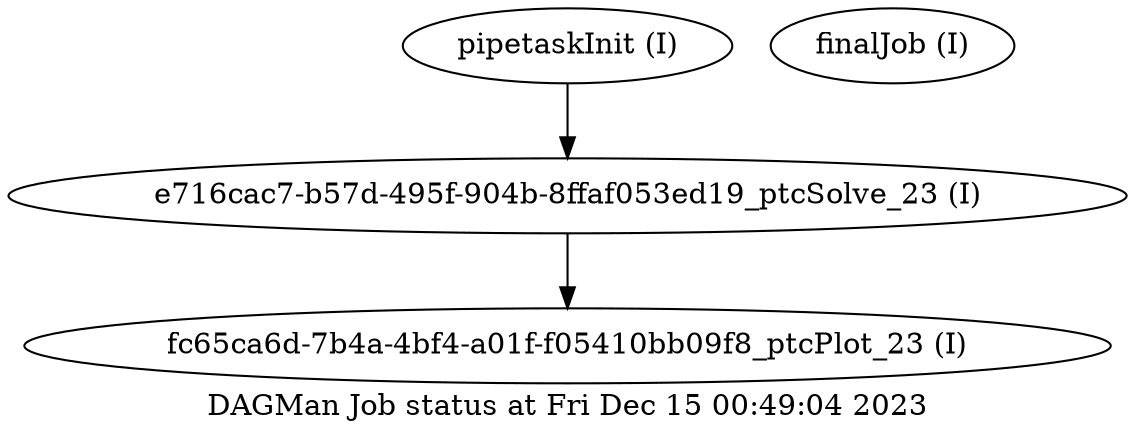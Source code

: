 digraph DAG {
    label="DAGMan Job status at Fri Dec 15 00:49:04 2023";

    "pipetaskInit" [shape=ellipse label="pipetaskInit (I)"];
    "e716cac7-b57d-495f-904b-8ffaf053ed19_ptcSolve_23" [shape=ellipse label="e716cac7-b57d-495f-904b-8ffaf053ed19_ptcSolve_23 (I)"];
    "fc65ca6d-7b4a-4bf4-a01f-f05410bb09f8_ptcPlot_23" [shape=ellipse label="fc65ca6d-7b4a-4bf4-a01f-f05410bb09f8_ptcPlot_23 (I)"];
    "finalJob" [shape=ellipse label="finalJob (I)"];

    "pipetaskInit" -> "e716cac7-b57d-495f-904b-8ffaf053ed19_ptcSolve_23";
    "e716cac7-b57d-495f-904b-8ffaf053ed19_ptcSolve_23" -> "fc65ca6d-7b4a-4bf4-a01f-f05410bb09f8_ptcPlot_23";
}
